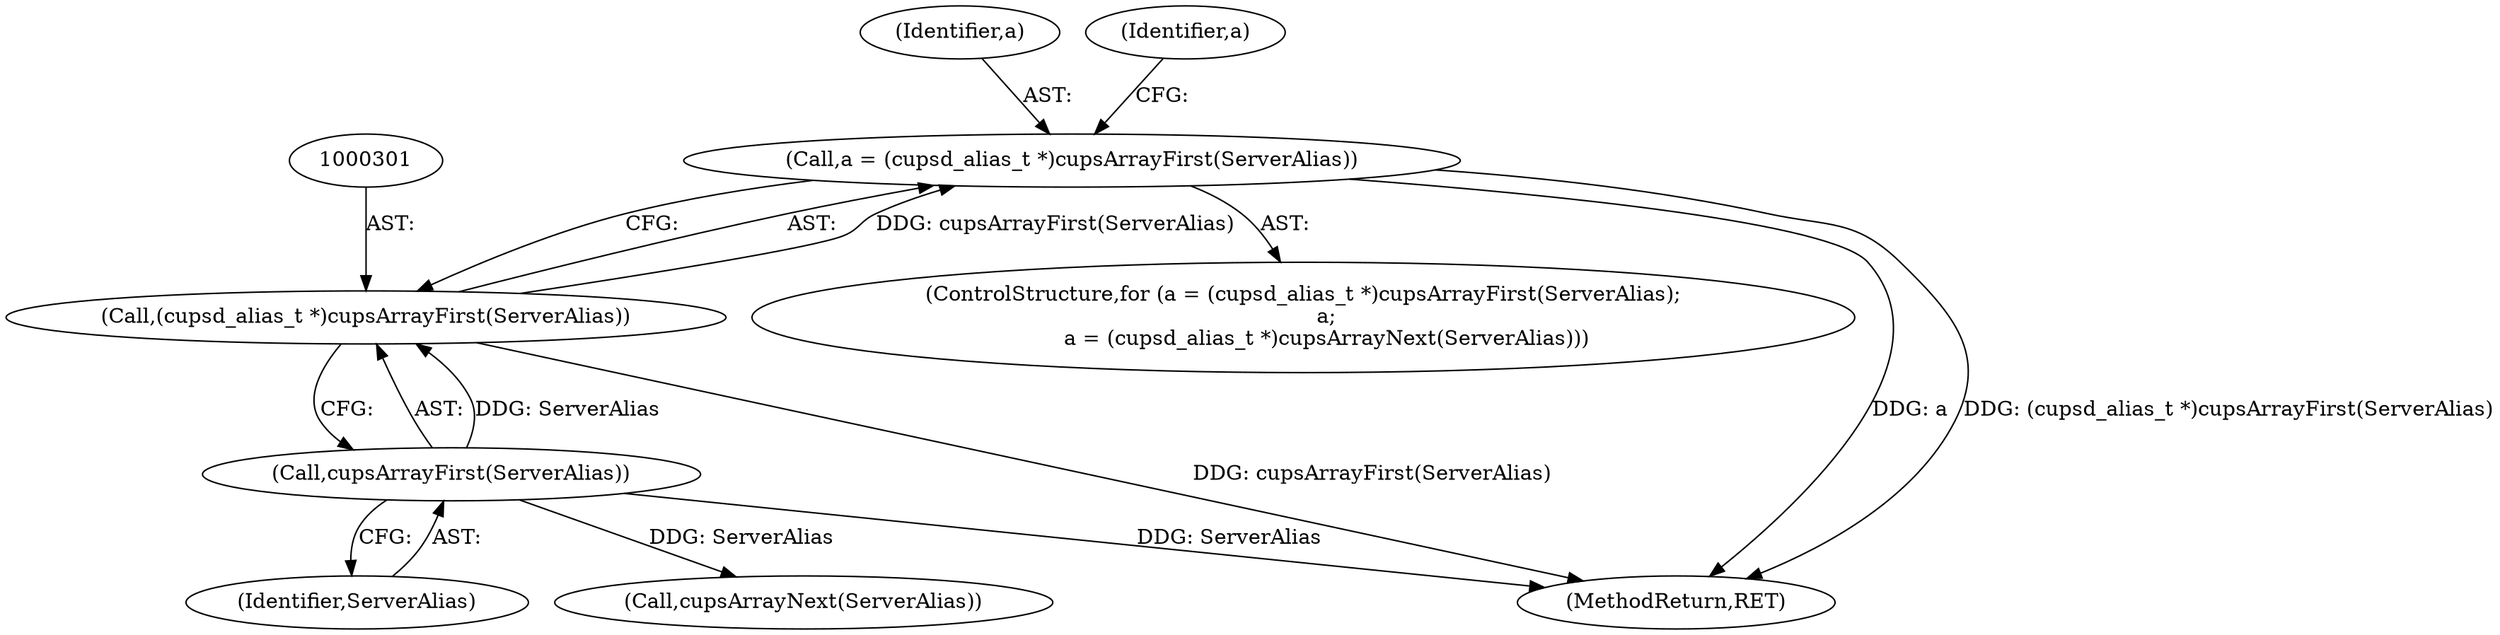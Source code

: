 digraph "0_cups_afa80cb2b457bf8d64f775bed307588610476c41@pointer" {
"1000298" [label="(Call,a = (cupsd_alias_t *)cupsArrayFirst(ServerAlias))"];
"1000300" [label="(Call,(cupsd_alias_t *)cupsArrayFirst(ServerAlias))"];
"1000302" [label="(Call,cupsArrayFirst(ServerAlias))"];
"1000299" [label="(Identifier,a)"];
"1000302" [label="(Call,cupsArrayFirst(ServerAlias))"];
"1000303" [label="(Identifier,ServerAlias)"];
"1000304" [label="(Identifier,a)"];
"1000298" [label="(Call,a = (cupsd_alias_t *)cupsArrayFirst(ServerAlias))"];
"1000309" [label="(Call,cupsArrayNext(ServerAlias))"];
"1000297" [label="(ControlStructure,for (a = (cupsd_alias_t *)cupsArrayFirst(ServerAlias);\n       a;\n       a = (cupsd_alias_t *)cupsArrayNext(ServerAlias)))"];
"1000476" [label="(MethodReturn,RET)"];
"1000300" [label="(Call,(cupsd_alias_t *)cupsArrayFirst(ServerAlias))"];
"1000298" -> "1000297"  [label="AST: "];
"1000298" -> "1000300"  [label="CFG: "];
"1000299" -> "1000298"  [label="AST: "];
"1000300" -> "1000298"  [label="AST: "];
"1000304" -> "1000298"  [label="CFG: "];
"1000298" -> "1000476"  [label="DDG: a"];
"1000298" -> "1000476"  [label="DDG: (cupsd_alias_t *)cupsArrayFirst(ServerAlias)"];
"1000300" -> "1000298"  [label="DDG: cupsArrayFirst(ServerAlias)"];
"1000300" -> "1000302"  [label="CFG: "];
"1000301" -> "1000300"  [label="AST: "];
"1000302" -> "1000300"  [label="AST: "];
"1000300" -> "1000476"  [label="DDG: cupsArrayFirst(ServerAlias)"];
"1000302" -> "1000300"  [label="DDG: ServerAlias"];
"1000302" -> "1000303"  [label="CFG: "];
"1000303" -> "1000302"  [label="AST: "];
"1000302" -> "1000476"  [label="DDG: ServerAlias"];
"1000302" -> "1000309"  [label="DDG: ServerAlias"];
}
